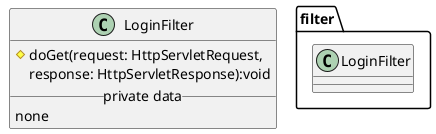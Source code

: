 @startuml
package filter{
    class LoginFilter
}
class LoginFilter{
  #doGet(request: HttpServletRequest,
  response: HttpServletResponse):void
  __ private data __
  none
}

@enduml
